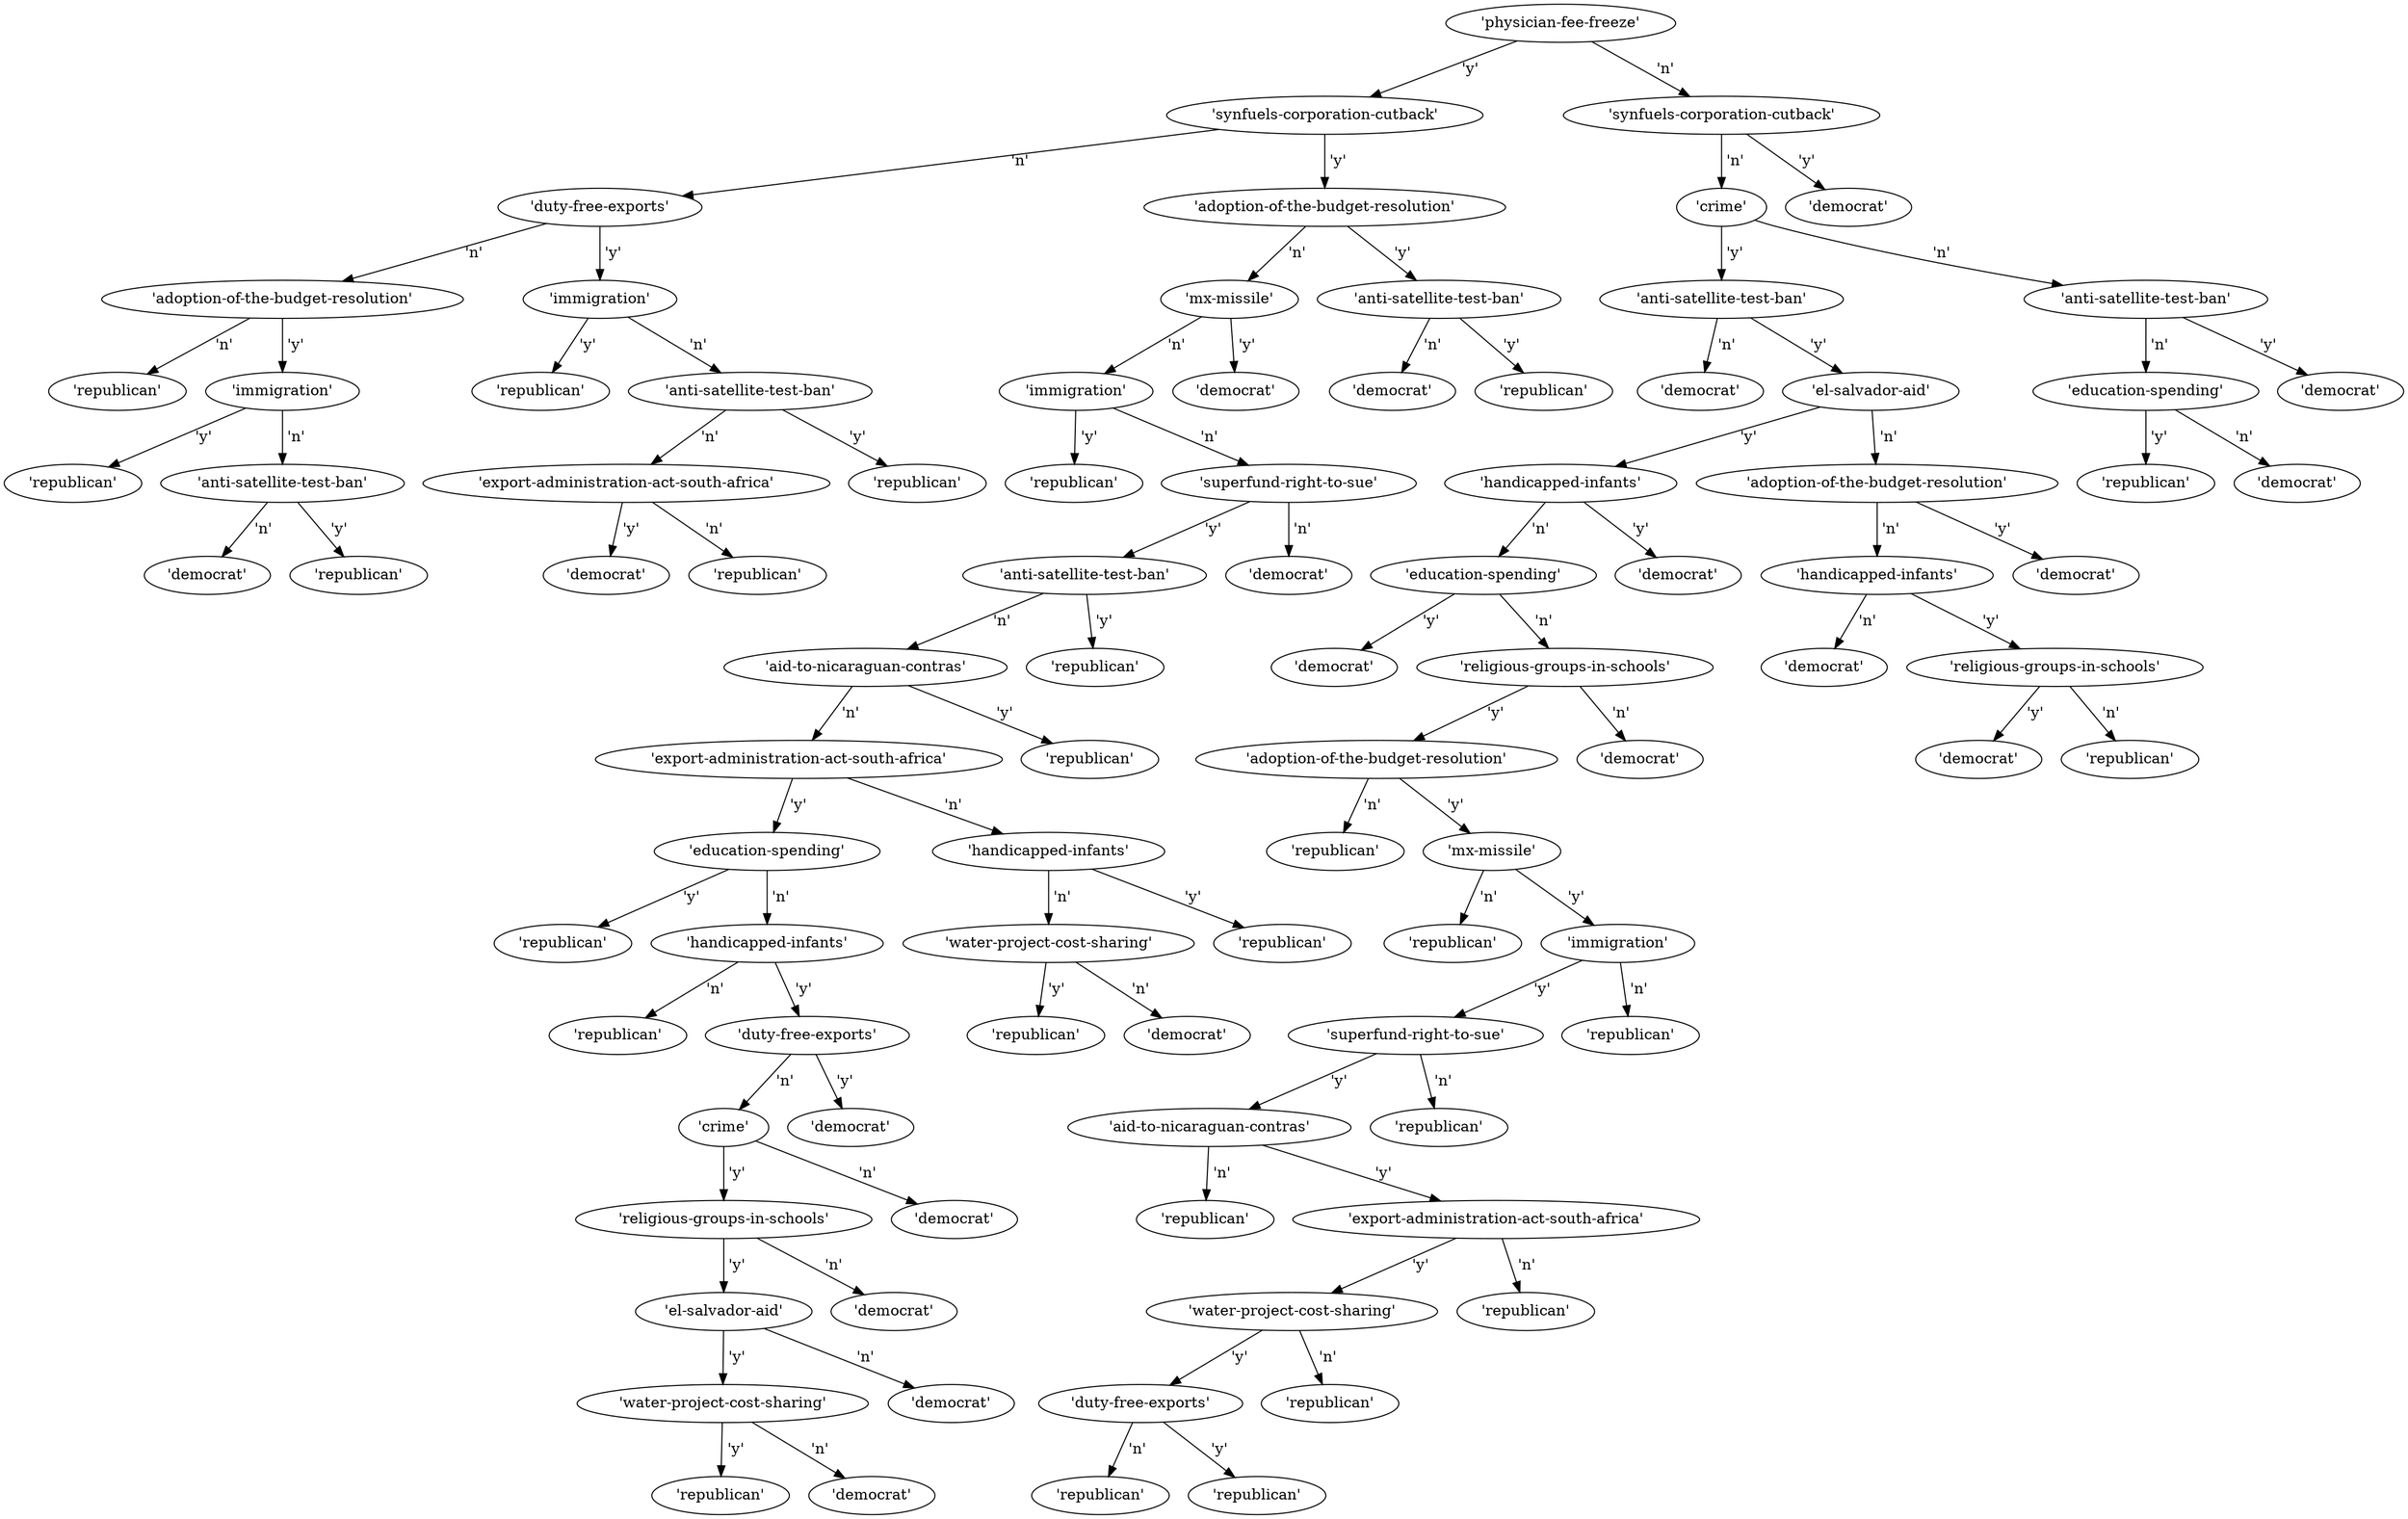 digraph DecisionTree {
graph [ordering="out"];
  0 [label="'physician-fee-freeze'"];
  0 -> 1 [label=" 'y'"];
  1 [label="'synfuels-corporation-cutback'"];
  1 -> 2 [label=" 'n'"];
  2 [label="'duty-free-exports'"];
  2 -> 3 [label=" 'n'"];
  3 [label="'adoption-of-the-budget-resolution'"];
  3 -> 4 [label=" 'n'"];
  4 [label="'republican'"];
  3 -> 5 [label=" 'y'"];
  5 [label="'immigration'"];
  5 -> 6 [label=" 'y'"];
  6 [label="'republican'"];
  5 -> 7 [label=" 'n'"];
  7 [label="'anti-satellite-test-ban'"];
  7 -> 8 [label=" 'n'"];
  8 [label="'democrat'"];
  7 -> 9 [label=" 'y'"];
  9 [label="'republican'"];
  2 -> 10 [label=" 'y'"];
  10 [label="'immigration'"];
  10 -> 11 [label=" 'y'"];
  11 [label="'republican'"];
  10 -> 12 [label=" 'n'"];
  12 [label="'anti-satellite-test-ban'"];
  12 -> 13 [label=" 'n'"];
  13 [label="'export-administration-act-south-africa'"];
  13 -> 14 [label=" 'y'"];
  14 [label="'democrat'"];
  13 -> 15 [label=" 'n'"];
  15 [label="'republican'"];
  12 -> 16 [label=" 'y'"];
  16 [label="'republican'"];
  1 -> 17 [label=" 'y'"];
  17 [label="'adoption-of-the-budget-resolution'"];
  17 -> 18 [label=" 'n'"];
  18 [label="'mx-missile'"];
  18 -> 19 [label=" 'n'"];
  19 [label="'immigration'"];
  19 -> 20 [label=" 'y'"];
  20 [label="'republican'"];
  19 -> 21 [label=" 'n'"];
  21 [label="'superfund-right-to-sue'"];
  21 -> 22 [label=" 'y'"];
  22 [label="'anti-satellite-test-ban'"];
  22 -> 23 [label=" 'n'"];
  23 [label="'aid-to-nicaraguan-contras'"];
  23 -> 24 [label=" 'n'"];
  24 [label="'export-administration-act-south-africa'"];
  24 -> 25 [label=" 'y'"];
  25 [label="'education-spending'"];
  25 -> 26 [label=" 'y'"];
  26 [label="'republican'"];
  25 -> 27 [label=" 'n'"];
  27 [label="'handicapped-infants'"];
  27 -> 28 [label=" 'n'"];
  28 [label="'republican'"];
  27 -> 29 [label=" 'y'"];
  29 [label="'duty-free-exports'"];
  29 -> 30 [label=" 'n'"];
  30 [label="'crime'"];
  30 -> 31 [label=" 'y'"];
  31 [label="'religious-groups-in-schools'"];
  31 -> 32 [label=" 'y'"];
  32 [label="'el-salvador-aid'"];
  32 -> 33 [label=" 'y'"];
  33 [label="'water-project-cost-sharing'"];
  33 -> 34 [label=" 'y'"];
  34 [label="'republican'"];
  33 -> 35 [label=" 'n'"];
  35 [label="'democrat'"];
  32 -> 36 [label=" 'n'"];
  36 [label="'democrat'"];
  31 -> 37 [label=" 'n'"];
  37 [label="'democrat'"];
  30 -> 38 [label=" 'n'"];
  38 [label="'democrat'"];
  29 -> 39 [label=" 'y'"];
  39 [label="'democrat'"];
  24 -> 40 [label=" 'n'"];
  40 [label="'handicapped-infants'"];
  40 -> 41 [label=" 'n'"];
  41 [label="'water-project-cost-sharing'"];
  41 -> 42 [label=" 'y'"];
  42 [label="'republican'"];
  41 -> 43 [label=" 'n'"];
  43 [label="'democrat'"];
  40 -> 44 [label=" 'y'"];
  44 [label="'republican'"];
  23 -> 45 [label=" 'y'"];
  45 [label="'republican'"];
  22 -> 46 [label=" 'y'"];
  46 [label="'republican'"];
  21 -> 47 [label=" 'n'"];
  47 [label="'democrat'"];
  18 -> 48 [label=" 'y'"];
  48 [label="'democrat'"];
  17 -> 49 [label=" 'y'"];
  49 [label="'anti-satellite-test-ban'"];
  49 -> 50 [label=" 'n'"];
  50 [label="'democrat'"];
  49 -> 51 [label=" 'y'"];
  51 [label="'republican'"];
  0 -> 52 [label=" 'n'"];
  52 [label="'synfuels-corporation-cutback'"];
  52 -> 53 [label=" 'n'"];
  53 [label="'crime'"];
  53 -> 54 [label=" 'y'"];
  54 [label="'anti-satellite-test-ban'"];
  54 -> 55 [label=" 'n'"];
  55 [label="'democrat'"];
  54 -> 56 [label=" 'y'"];
  56 [label="'el-salvador-aid'"];
  56 -> 57 [label=" 'y'"];
  57 [label="'handicapped-infants'"];
  57 -> 58 [label=" 'n'"];
  58 [label="'education-spending'"];
  58 -> 59 [label=" 'y'"];
  59 [label="'democrat'"];
  58 -> 60 [label=" 'n'"];
  60 [label="'religious-groups-in-schools'"];
  60 -> 61 [label=" 'y'"];
  61 [label="'adoption-of-the-budget-resolution'"];
  61 -> 62 [label=" 'n'"];
  62 [label="'republican'"];
  61 -> 63 [label=" 'y'"];
  63 [label="'mx-missile'"];
  63 -> 64 [label=" 'n'"];
  64 [label="'republican'"];
  63 -> 65 [label=" 'y'"];
  65 [label="'immigration'"];
  65 -> 66 [label=" 'y'"];
  66 [label="'superfund-right-to-sue'"];
  66 -> 67 [label=" 'y'"];
  67 [label="'aid-to-nicaraguan-contras'"];
  67 -> 68 [label=" 'n'"];
  68 [label="'republican'"];
  67 -> 69 [label=" 'y'"];
  69 [label="'export-administration-act-south-africa'"];
  69 -> 70 [label=" 'y'"];
  70 [label="'water-project-cost-sharing'"];
  70 -> 71 [label=" 'y'"];
  71 [label="'duty-free-exports'"];
  71 -> 72 [label=" 'n'"];
  72 [label="'republican'"];
  71 -> 73 [label=" 'y'"];
  73 [label="'republican'"];
  70 -> 74 [label=" 'n'"];
  74 [label="'republican'"];
  69 -> 75 [label=" 'n'"];
  75 [label="'republican'"];
  66 -> 76 [label=" 'n'"];
  76 [label="'republican'"];
  65 -> 77 [label=" 'n'"];
  77 [label="'republican'"];
  60 -> 78 [label=" 'n'"];
  78 [label="'democrat'"];
  57 -> 79 [label=" 'y'"];
  79 [label="'democrat'"];
  56 -> 80 [label=" 'n'"];
  80 [label="'adoption-of-the-budget-resolution'"];
  80 -> 81 [label=" 'n'"];
  81 [label="'handicapped-infants'"];
  81 -> 82 [label=" 'n'"];
  82 [label="'democrat'"];
  81 -> 83 [label=" 'y'"];
  83 [label="'religious-groups-in-schools'"];
  83 -> 84 [label=" 'y'"];
  84 [label="'democrat'"];
  83 -> 85 [label=" 'n'"];
  85 [label="'republican'"];
  80 -> 86 [label=" 'y'"];
  86 [label="'democrat'"];
  53 -> 87 [label=" 'n'"];
  87 [label="'anti-satellite-test-ban'"];
  87 -> 88 [label=" 'n'"];
  88 [label="'education-spending'"];
  88 -> 89 [label=" 'y'"];
  89 [label="'republican'"];
  88 -> 90 [label=" 'n'"];
  90 [label="'democrat'"];
  87 -> 91 [label=" 'y'"];
  91 [label="'democrat'"];
  52 -> 92 [label=" 'y'"];
  92 [label="'democrat'"];
}
